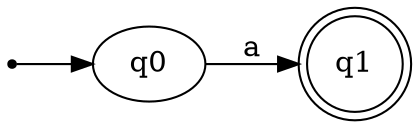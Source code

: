 digraph{

rankdir=LR;
inic[shape=point];

inic->q0;

q0->q1 [label="a"];

q1[shape=doublecircle];
}
